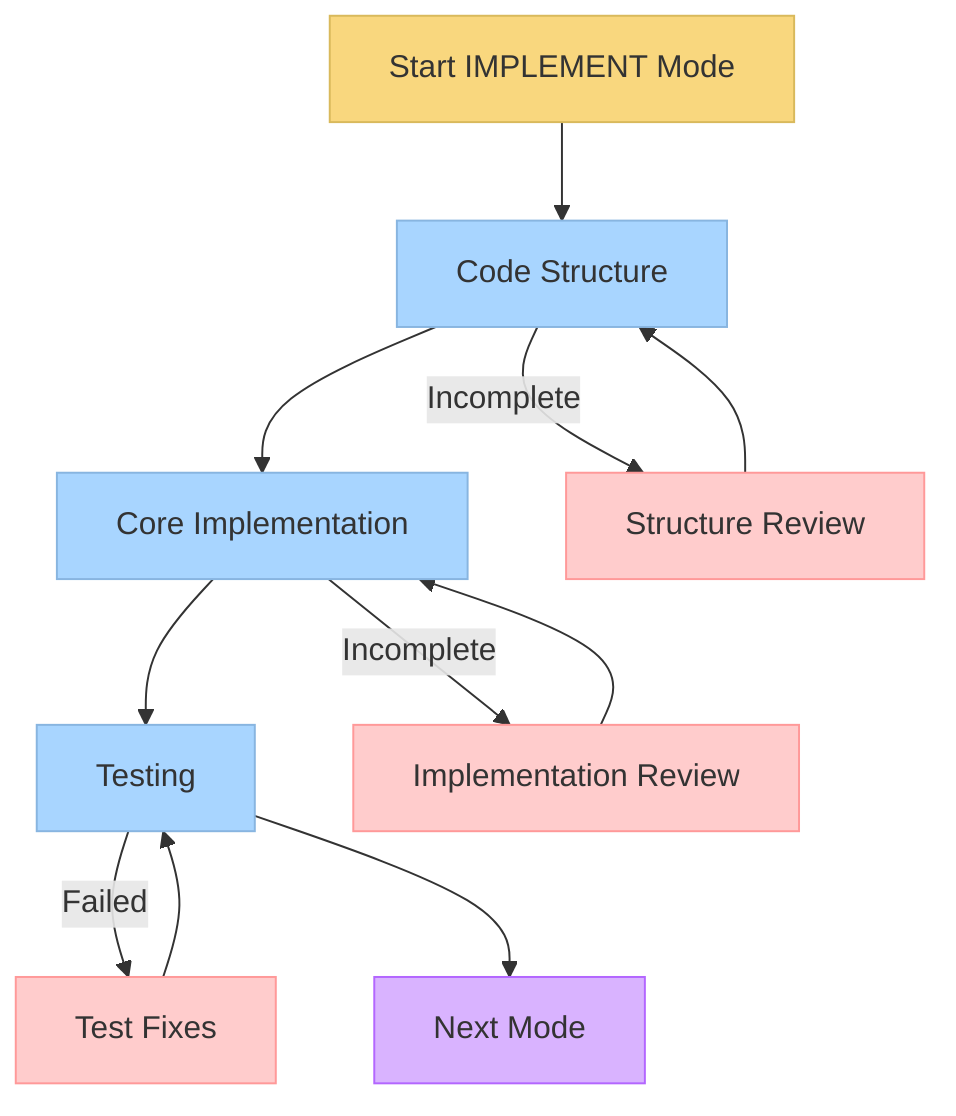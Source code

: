 graph TD
    Start[Start IMPLEMENT Mode] --> CodeStruct[Code Structure]
    CodeStruct --> CoreImpl[Core Implementation]
    CoreImpl --> Testing[Testing]
    
    CodeStruct -->|Incomplete| StructReview[Structure Review]
    CoreImpl -->|Incomplete| ImplReview[Implementation Review]
    Testing -->|Failed| TestFix[Test Fixes]
    
    StructReview --> CodeStruct
    ImplReview --> CoreImpl
    TestFix --> Testing
    
    Testing --> NextMode[Next Mode]
    
    style Start fill:#f9d77e,stroke:#d9b95c
    style CodeStruct fill:#a8d5ff,stroke:#88b5e0
    style CoreImpl fill:#a8d5ff,stroke:#88b5e0
    style Testing fill:#a8d5ff,stroke:#88b5e0
    style StructReview fill:#ffcccc,stroke:#ff9999
    style ImplReview fill:#ffcccc,stroke:#ff9999
    style TestFix fill:#ffcccc,stroke:#ff9999
    style NextMode fill:#d9b3ff,stroke:#b366ff